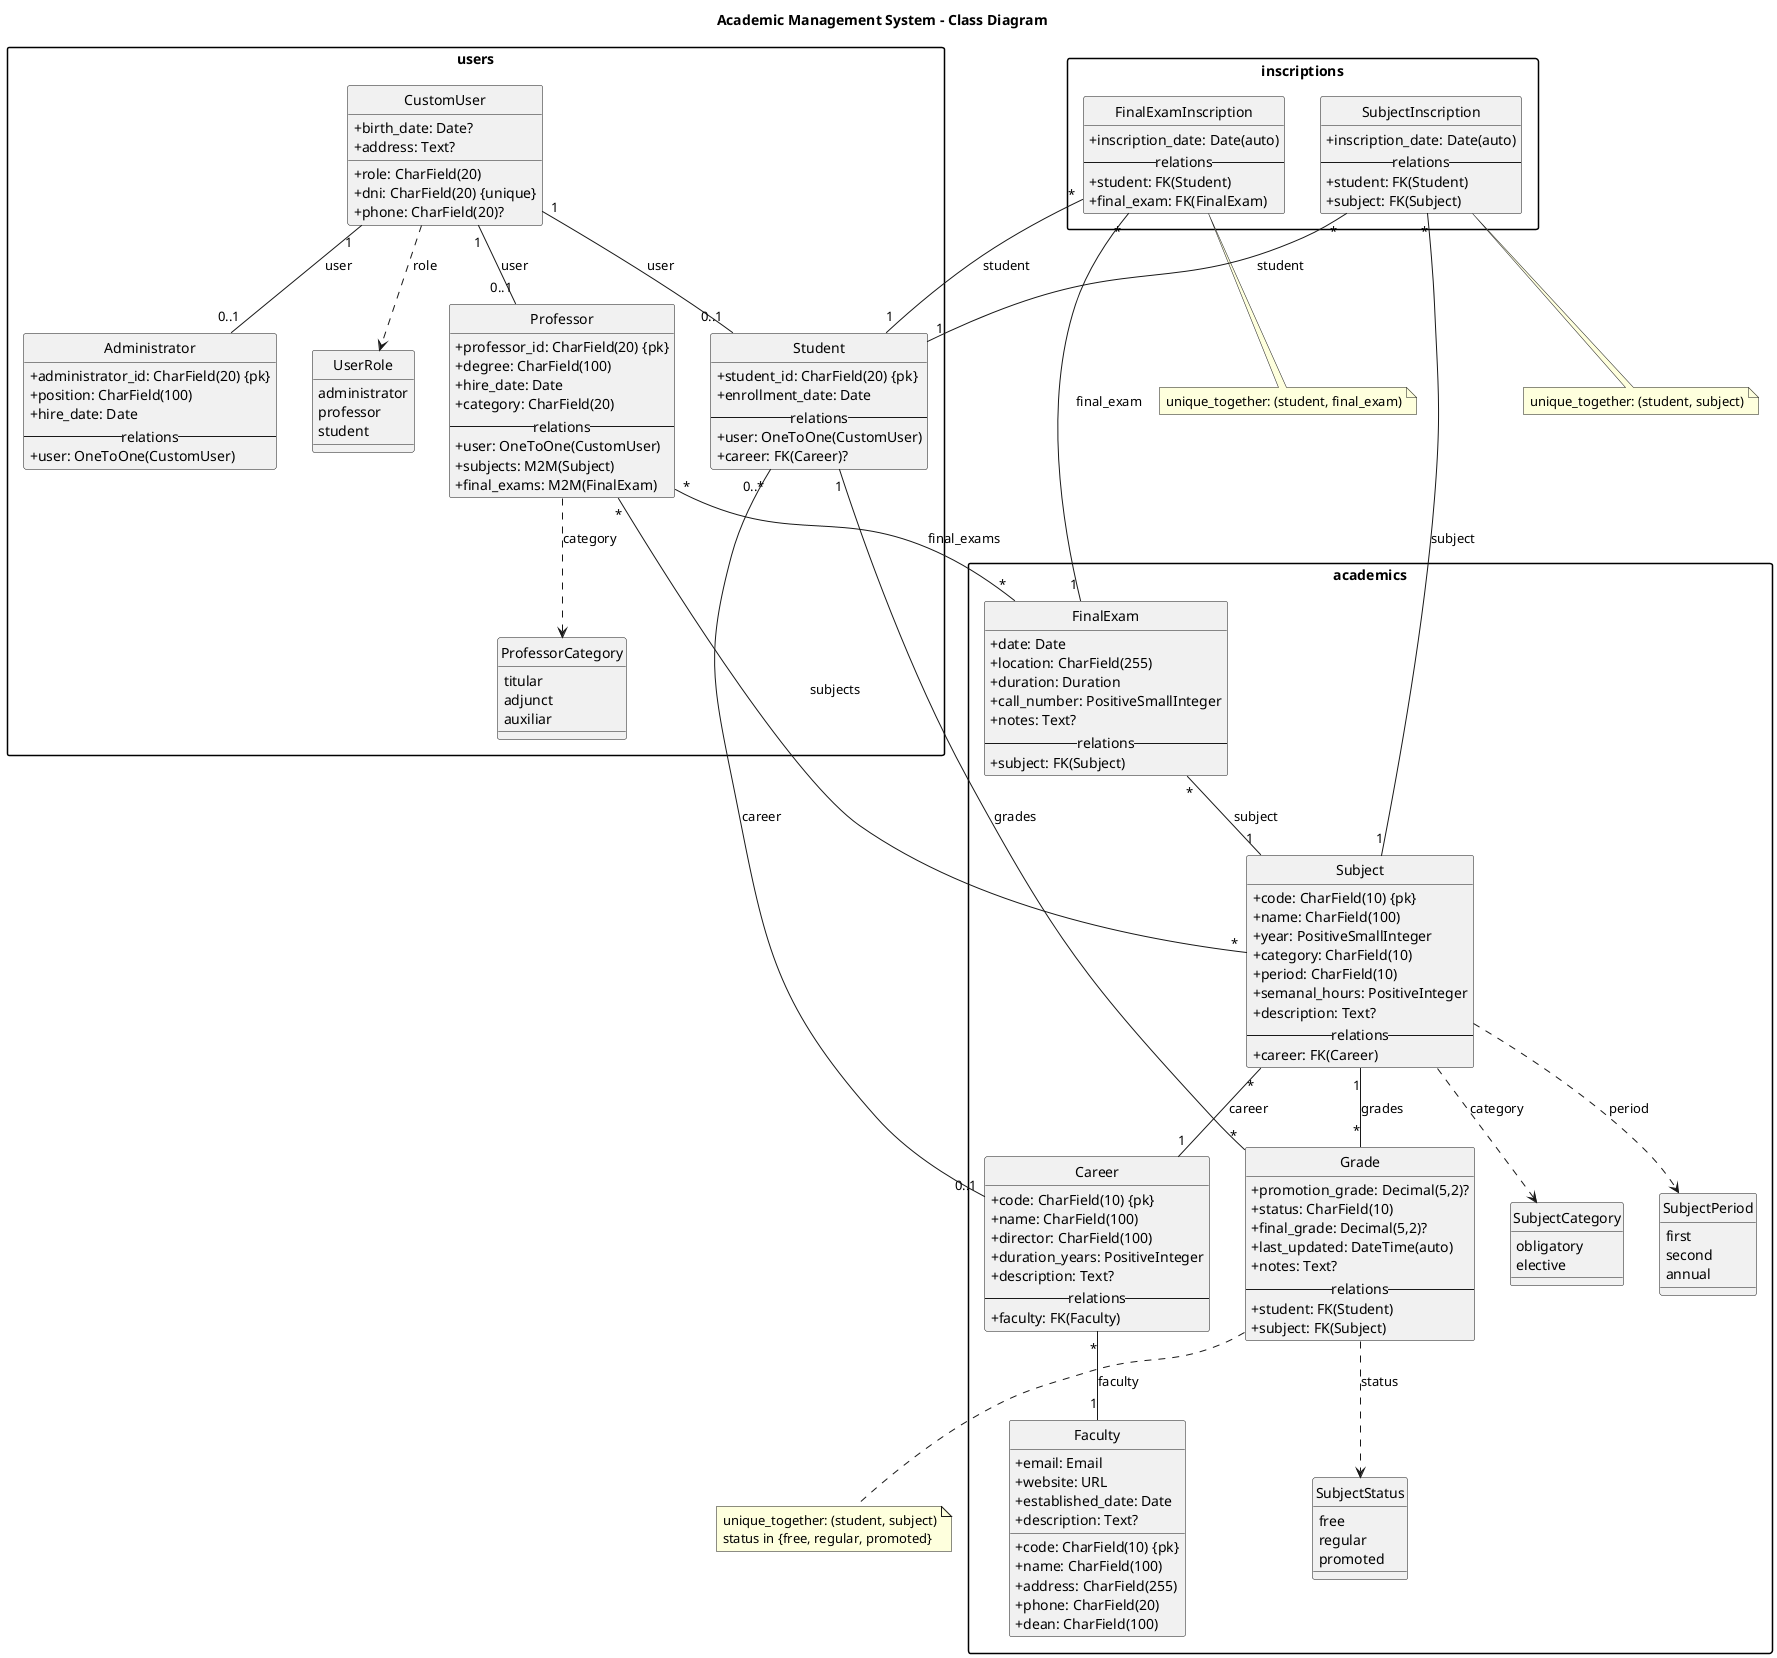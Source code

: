 @startuml extended
skinparam classAttributeIconSize 0
skinparam packageStyle rectangle
hide circle

title Academic Management System - Class Diagram

package users {
  class CustomUser {
    +role: CharField(20)
    +dni: CharField(20) {unique}
    +phone: CharField(20)?
    +birth_date: Date?
    +address: Text?
  }

  class Student {
    +student_id: CharField(20) {pk}
    +enrollment_date: Date
    -- relations --
    +user: OneToOne(CustomUser)
    +career: FK(Career)?
  }

  class Professor {
    +professor_id: CharField(20) {pk}
    +degree: CharField(100)
    +hire_date: Date
    +category: CharField(20)
    -- relations --
    +user: OneToOne(CustomUser)
    +subjects: M2M(Subject)
    +final_exams: M2M(FinalExam)
  }

  class Administrator {
    +administrator_id: CharField(20) {pk}
    +position: CharField(100)
    +hire_date: Date
    -- relations --
    +user: OneToOne(CustomUser)
  }

  enum UserRole {
    administrator
    professor
    student
  }

  enum ProfessorCategory {
    titular
    adjunct
    auxiliar
  }
}

package academics {
  class Faculty {
    +code: CharField(10) {pk}
    +name: CharField(100)
    +address: CharField(255)
    +phone: CharField(20)
    +email: Email
    +website: URL
    +dean: CharField(100)
    +established_date: Date
    +description: Text?
  }

  class Career {
    +code: CharField(10) {pk}
    +name: CharField(100)
    +director: CharField(100)
    +duration_years: PositiveInteger
    +description: Text?
    -- relations --
    +faculty: FK(Faculty)
  }

  class Subject {
    +code: CharField(10) {pk}
    +name: CharField(100)
    +year: PositiveSmallInteger
    +category: CharField(10)
    +period: CharField(10)
    +semanal_hours: PositiveInteger
    +description: Text?
    -- relations --
    +career: FK(Career)
  }

  enum SubjectCategory {
    obligatory
    elective
  }

  enum SubjectPeriod {
    first
    second
    annual
  }

  class FinalExam {
    +date: Date
    +location: CharField(255)
    +duration: Duration
    +call_number: PositiveSmallInteger
    +notes: Text?
    -- relations --
    +subject: FK(Subject)
  }

  class Grade {
    +promotion_grade: Decimal(5,2)?
    +status: CharField(10)
    +final_grade: Decimal(5,2)?
    +last_updated: DateTime(auto)
    +notes: Text?
    -- relations --
    +student: FK(Student)
    +subject: FK(Subject)
  }

  enum SubjectStatus {
    free
    regular
    promoted
  }
}

package inscriptions {
  class SubjectInscription {
    +inscription_date: Date(auto)
    -- relations --
    +student: FK(Student)
    +subject: FK(Subject)
  }

  class FinalExamInscription {
    +inscription_date: Date(auto)
    -- relations --
    +student: FK(Student)
    +final_exam: FK(FinalExam)
  }
}

' One-to-one (User profiles)
CustomUser "1" -- "0..1" Student : user
CustomUser "1" -- "0..1" Professor : user
CustomUser "1" -- "0..1" Administrator : user

' Academics hierarchy
Career "*" -- "1" Faculty : faculty
Subject "*" -- "1" Career : career
FinalExam "*" -- "1" Subject : subject
Student "0..*" -- "0..1" Career : career

' Many-to-many assignments
Professor "*" -- "*" Subject : subjects
Professor "*" -- "*" FinalExam : final_exams

' Grades (per student per subject)
Student "1" -- "*" Grade : grades
Subject "1" -- "*" Grade : grades

' Inscriptions
SubjectInscription "*" -- "1" Student : student
SubjectInscription "*" -- "1" Subject : subject
FinalExamInscription "*" -- "1" Student : student
FinalExamInscription "*" -- "1" FinalExam : final_exam

' Notes and constraints
note bottom of Grade
  unique_together: (student, subject)
  status in {free, regular, promoted}
end note

note bottom of SubjectInscription
  unique_together: (student, subject)
end note

note bottom of FinalExamInscription
  unique_together: (student, final_exam)
end note

' Enum dependencies
CustomUser ..> UserRole : role
Professor ..> ProfessorCategory : category
Subject ..> SubjectCategory : category
Subject ..> SubjectPeriod : period
Grade ..> SubjectStatus : status

@enduml
